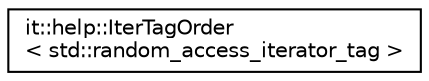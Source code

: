 digraph "Graphical Class Hierarchy"
{
  edge [fontname="Helvetica",fontsize="10",labelfontname="Helvetica",labelfontsize="10"];
  node [fontname="Helvetica",fontsize="10",shape=record];
  rankdir="LR";
  Node1 [label="it::help::IterTagOrder\l\< std::random_access_iterator_tag \>",height=0.2,width=0.4,color="black", fillcolor="white", style="filled",URL="$structit_1_1help_1_1IterTagOrder_3_01std_1_1random__access__iterator__tag_01_4.html"];
}
